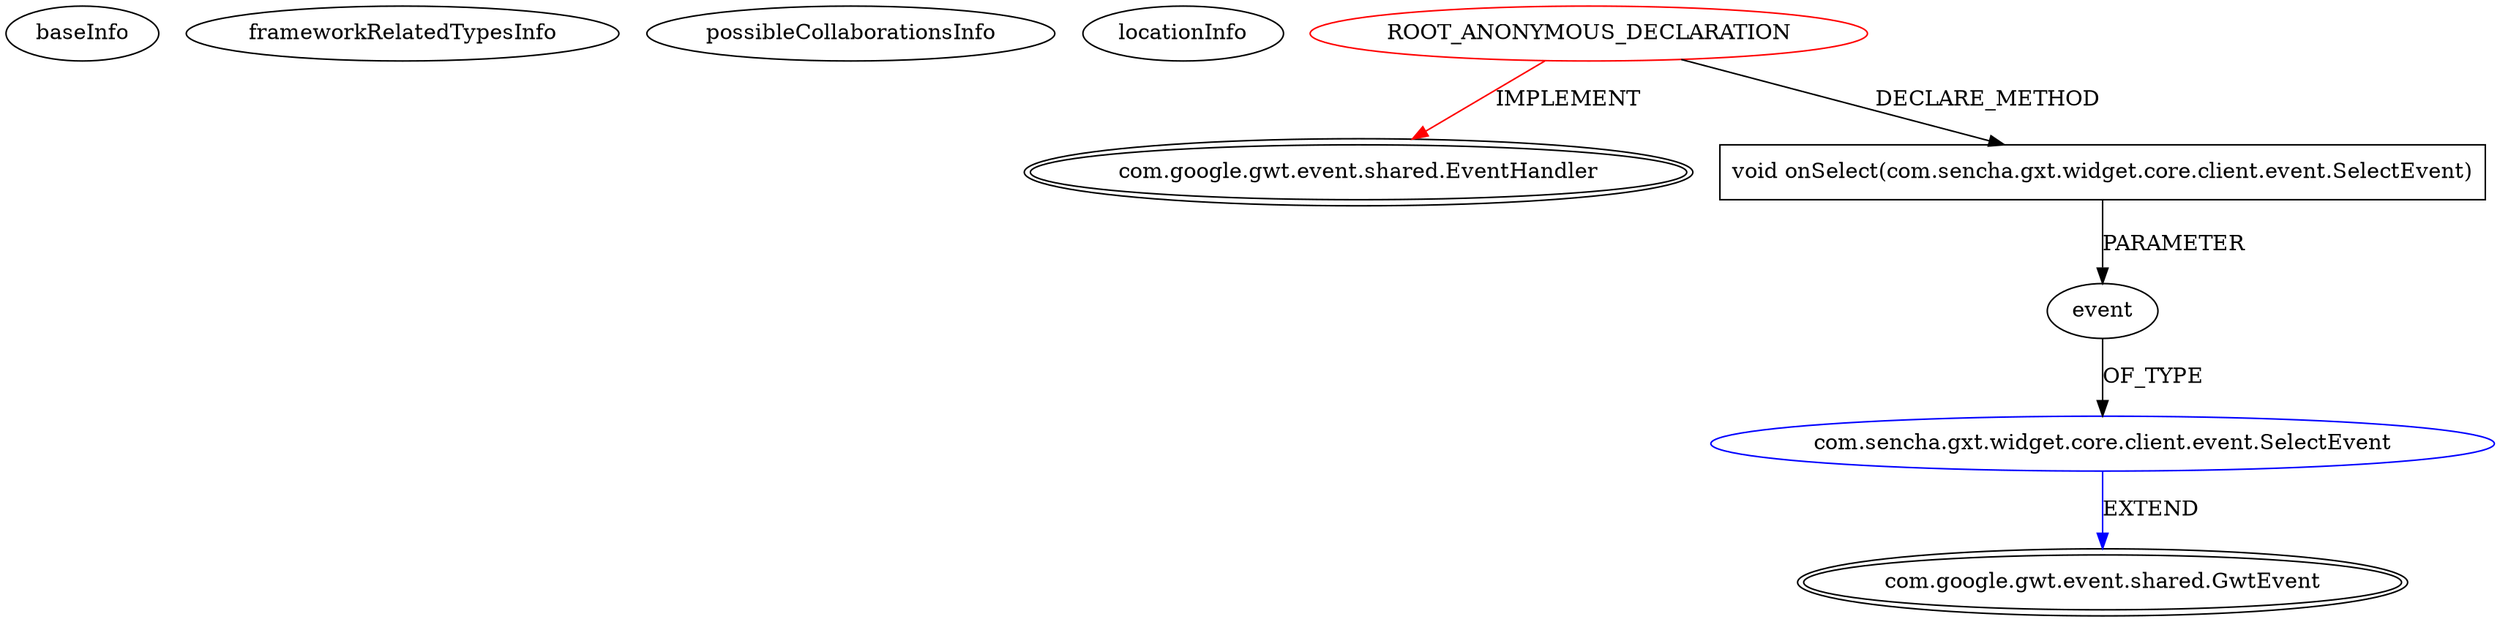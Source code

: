 digraph {
baseInfo[graphId=3412,category="extension_graph",isAnonymous=true,possibleRelation=true]
frameworkRelatedTypesInfo[0="com.google.gwt.event.shared.EventHandler"]
possibleCollaborationsInfo[0="3412~CLIENT_METHOD_DECLARATION-PARAMETER_DECLARATION-~com.google.gwt.event.shared.EventHandler ~com.google.gwt.event.shared.GwtEvent ~true~false"]
locationInfo[projectName="kospiotr-gwt-layout-designer",filePath="/kospiotr-gwt-layout-designer/gwt-layout-designer-master/src/main/java/pl/pkosmowski/gxtshowcase/client/EditorsPanel.java",contextSignature="void initComponents(main.java.pl.pkosmowski.gxtshowcase.client.ComponentFactory)",graphId="3412"]
0[label="ROOT_ANONYMOUS_DECLARATION",vertexType="ROOT_ANONYMOUS_DECLARATION",isFrameworkType=false,color=red]
1[label="com.google.gwt.event.shared.EventHandler",vertexType="FRAMEWORK_INTERFACE_TYPE",isFrameworkType=true,peripheries=2]
12[label="void onSelect(com.sencha.gxt.widget.core.client.event.SelectEvent)",vertexType="CLIENT_METHOD_DECLARATION",isFrameworkType=false,shape=box]
13[label="event",vertexType="PARAMETER_DECLARATION",isFrameworkType=false]
14[label="com.sencha.gxt.widget.core.client.event.SelectEvent",vertexType="REFERENCE_CLIENT_CLASS_DECLARATION",isFrameworkType=false,color=blue]
15[label="com.google.gwt.event.shared.GwtEvent",vertexType="FRAMEWORK_CLASS_TYPE",isFrameworkType=true,peripheries=2]
0->1[label="IMPLEMENT",color=red]
0->12[label="DECLARE_METHOD"]
14->15[label="EXTEND",color=blue]
13->14[label="OF_TYPE"]
12->13[label="PARAMETER"]
}
